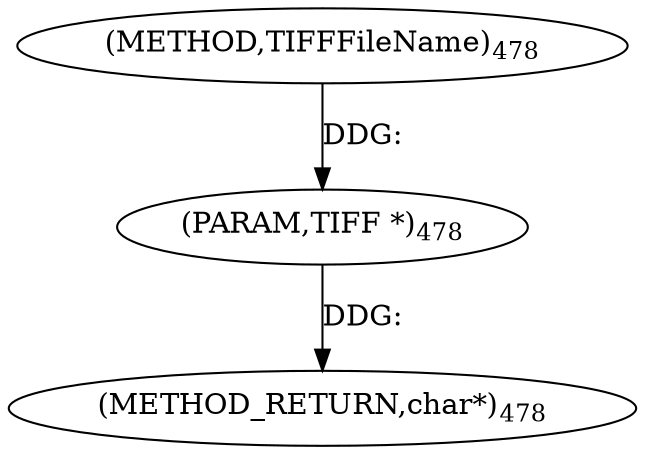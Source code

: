 digraph "TIFFFileName" {  
"8942" [label = <(METHOD,TIFFFileName)<SUB>478</SUB>> ]
"8944" [label = <(METHOD_RETURN,char*)<SUB>478</SUB>> ]
"8943" [label = <(PARAM,TIFF *)<SUB>478</SUB>> ]
  "8943" -> "8944"  [ label = "DDG: "] 
  "8942" -> "8943"  [ label = "DDG: "] 
}
